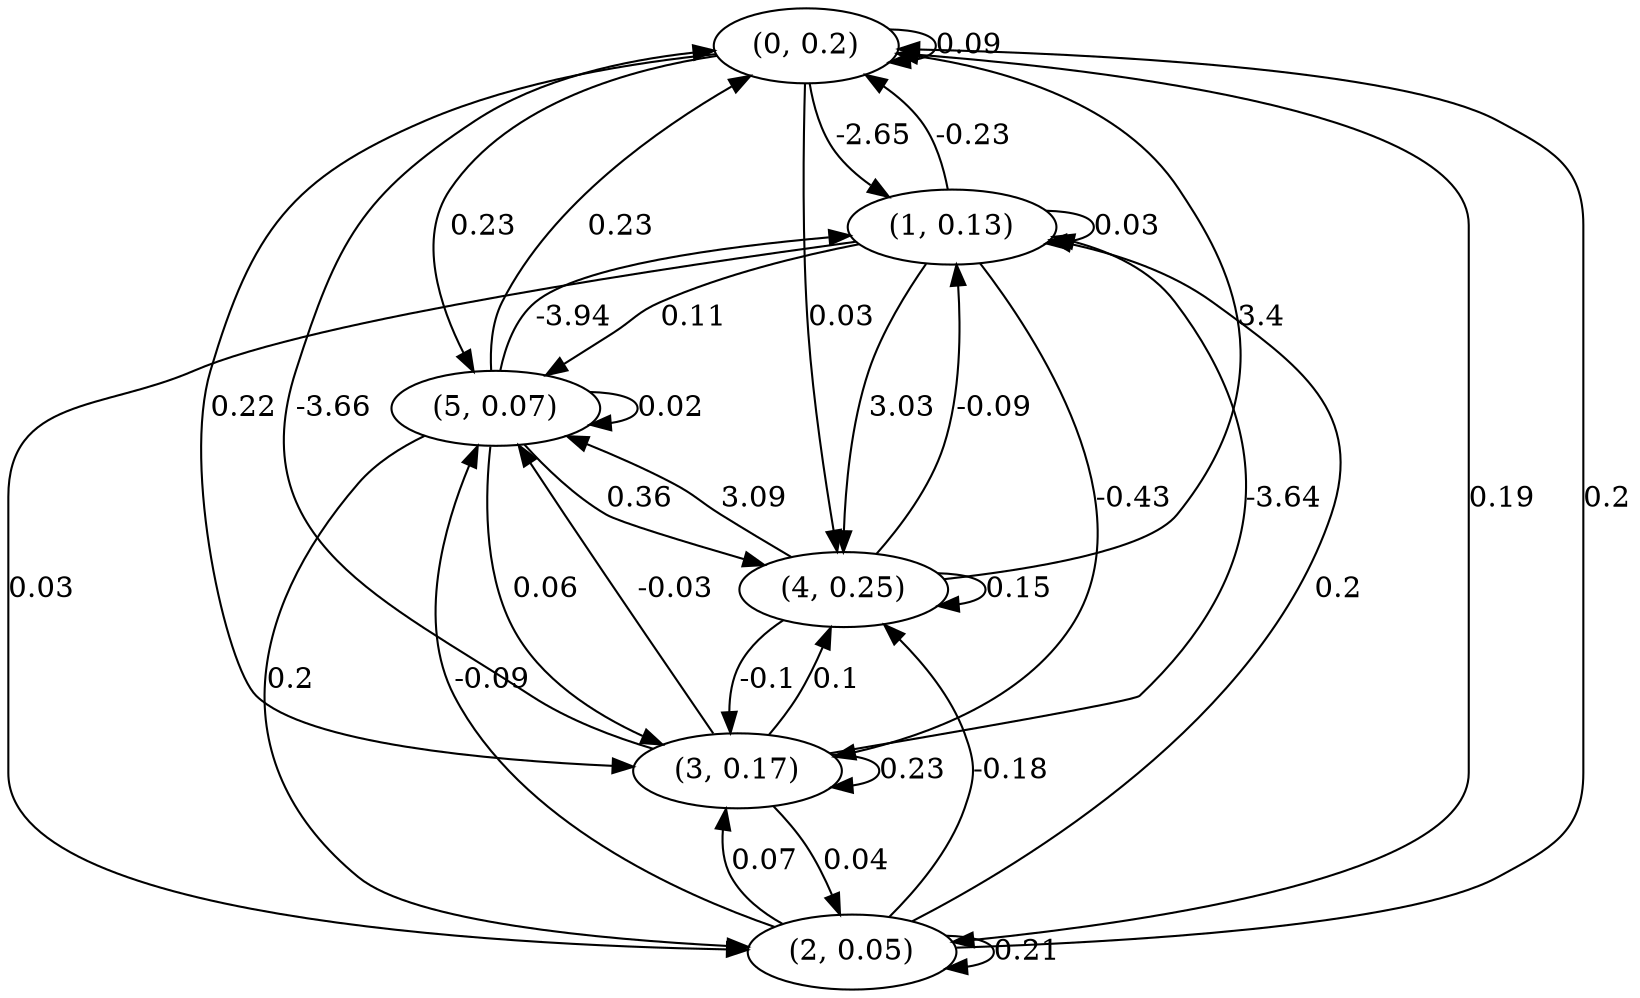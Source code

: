 digraph {
    0 [ label = "(0, 0.2)" ]
    1 [ label = "(1, 0.13)" ]
    2 [ label = "(2, 0.05)" ]
    3 [ label = "(3, 0.17)" ]
    4 [ label = "(4, 0.25)" ]
    5 [ label = "(5, 0.07)" ]
    0 -> 0 [ label = "0.09" ]
    1 -> 1 [ label = "0.03" ]
    2 -> 2 [ label = "0.21" ]
    3 -> 3 [ label = "0.23" ]
    4 -> 4 [ label = "0.15" ]
    5 -> 5 [ label = "0.02" ]
    1 -> 0 [ label = "-0.23" ]
    2 -> 0 [ label = "0.2" ]
    3 -> 0 [ label = "-3.66" ]
    4 -> 0 [ label = "3.4" ]
    5 -> 0 [ label = "0.23" ]
    0 -> 1 [ label = "-2.65" ]
    2 -> 1 [ label = "0.2" ]
    3 -> 1 [ label = "-3.64" ]
    4 -> 1 [ label = "-0.09" ]
    5 -> 1 [ label = "-3.94" ]
    0 -> 2 [ label = "0.19" ]
    1 -> 2 [ label = "0.03" ]
    3 -> 2 [ label = "0.04" ]
    5 -> 2 [ label = "0.2" ]
    0 -> 3 [ label = "0.22" ]
    1 -> 3 [ label = "-0.43" ]
    2 -> 3 [ label = "0.07" ]
    4 -> 3 [ label = "-0.1" ]
    5 -> 3 [ label = "0.06" ]
    0 -> 4 [ label = "0.03" ]
    1 -> 4 [ label = "3.03" ]
    2 -> 4 [ label = "-0.18" ]
    3 -> 4 [ label = "0.1" ]
    5 -> 4 [ label = "0.36" ]
    0 -> 5 [ label = "0.23" ]
    1 -> 5 [ label = "0.11" ]
    2 -> 5 [ label = "-0.09" ]
    3 -> 5 [ label = "-0.03" ]
    4 -> 5 [ label = "3.09" ]
}

